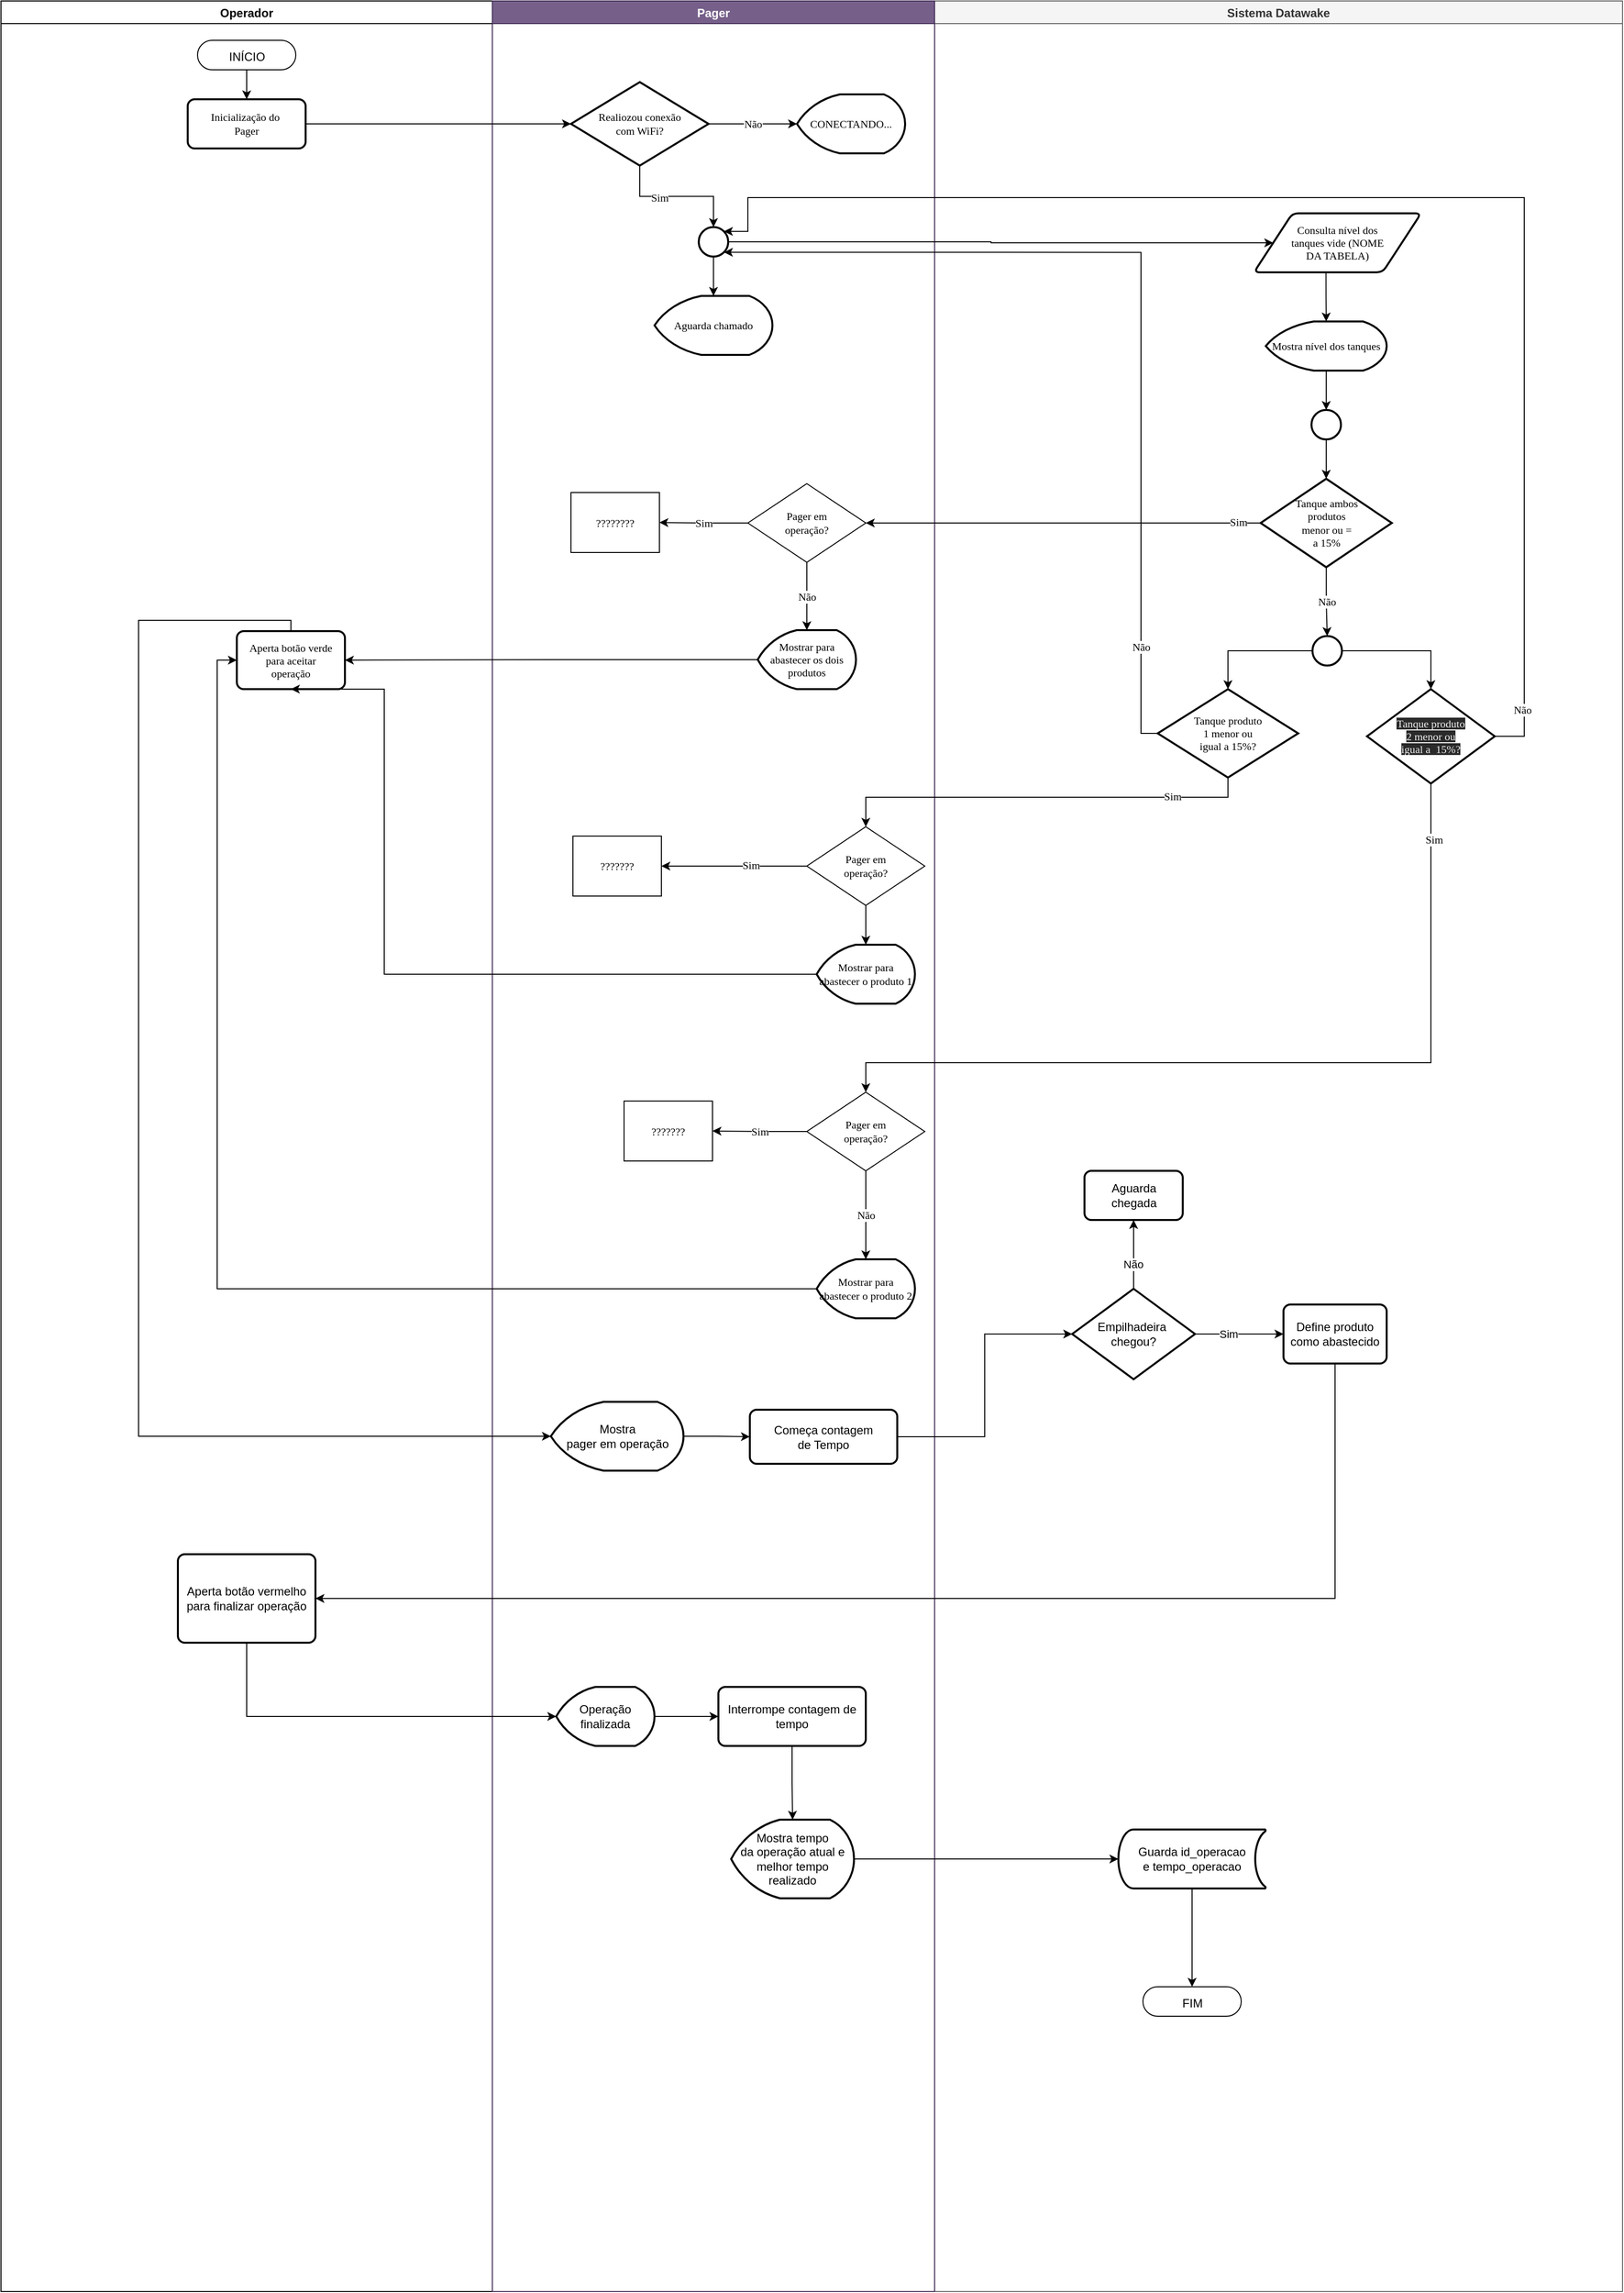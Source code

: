 <mxfile version="20.2.3" type="device"><diagram id="C5RBs43oDa-KdzZeNtuy" name="Page-1"><mxGraphModel dx="7880" dy="3767" grid="1" gridSize="10" guides="1" tooltips="1" connect="1" arrows="1" fold="1" page="1" pageScale="1" pageWidth="1654" pageHeight="1169" math="0" shadow="0"><root><mxCell id="WIyWlLk6GJQsqaUBKTNV-0"/><mxCell id="WIyWlLk6GJQsqaUBKTNV-1" parent="WIyWlLk6GJQsqaUBKTNV-0"/><mxCell id="_cv4jqZ-8VD1wE39_pZX-53" value="Sistema Datawake" style="swimlane;fillColor=#f5f5f5;fontColor=#333333;strokeColor=#666666;resizable=1;fixedWidth=1;movable=0;" parent="WIyWlLk6GJQsqaUBKTNV-1" vertex="1"><mxGeometry x="950" width="700" height="2330" as="geometry"/></mxCell><mxCell id="nsGBpXfsjarQeDxXtJxV-21" style="edgeStyle=orthogonalEdgeStyle;rounded=0;orthogonalLoop=1;jettySize=auto;html=1;exitX=0.431;exitY=1.017;exitDx=0;exitDy=0;exitPerimeter=0;" edge="1" parent="_cv4jqZ-8VD1wE39_pZX-53" source="_cv4jqZ-8VD1wE39_pZX-67" target="_cv4jqZ-8VD1wE39_pZX-68"><mxGeometry relative="1" as="geometry"/></mxCell><mxCell id="_cv4jqZ-8VD1wE39_pZX-67" value="&lt;p style=&quot;line-height: 1.2; font-size: 11px;&quot;&gt;&lt;font style=&quot;font-size: 11px;&quot; face=&quot;Verdana&quot;&gt;Consulta nível dos&lt;br&gt;tanques vide (NOME&lt;br&gt;DA TABELA)&lt;/font&gt;&lt;/p&gt;" style="shape=parallelogram;html=1;strokeWidth=2;perimeter=parallelogramPerimeter;whiteSpace=wrap;rounded=1;arcSize=12;size=0.23;" parent="_cv4jqZ-8VD1wE39_pZX-53" vertex="1"><mxGeometry x="325" y="216" width="170" height="60" as="geometry"/></mxCell><mxCell id="_cv4jqZ-8VD1wE39_pZX-81" style="edgeStyle=orthogonalEdgeStyle;rounded=0;orthogonalLoop=1;jettySize=auto;html=1;exitX=0.5;exitY=1;exitDx=0;exitDy=0;exitPerimeter=0;entryX=0.5;entryY=0;entryDx=0;entryDy=0;entryPerimeter=0;fontFamily=Verdana;fontSize=11;" parent="_cv4jqZ-8VD1wE39_pZX-53" source="_cv4jqZ-8VD1wE39_pZX-68" target="_cv4jqZ-8VD1wE39_pZX-80" edge="1"><mxGeometry relative="1" as="geometry"/></mxCell><mxCell id="_cv4jqZ-8VD1wE39_pZX-68" value="Mostra nível dos tanques" style="strokeWidth=2;html=1;shape=mxgraph.flowchart.display;whiteSpace=wrap;fontFamily=Verdana;fontSize=11;" parent="_cv4jqZ-8VD1wE39_pZX-53" vertex="1"><mxGeometry x="337" y="326" width="123" height="50" as="geometry"/></mxCell><mxCell id="_cv4jqZ-8VD1wE39_pZX-85" style="edgeStyle=orthogonalEdgeStyle;rounded=0;orthogonalLoop=1;jettySize=auto;html=1;exitX=0.5;exitY=1;exitDx=0;exitDy=0;exitPerimeter=0;entryX=0.5;entryY=0;entryDx=0;entryDy=0;entryPerimeter=0;fontFamily=Verdana;fontSize=11;" parent="_cv4jqZ-8VD1wE39_pZX-53" source="_cv4jqZ-8VD1wE39_pZX-80" target="_cv4jqZ-8VD1wE39_pZX-84" edge="1"><mxGeometry relative="1" as="geometry"><mxPoint x="399.5" y="476" as="targetPoint"/></mxGeometry></mxCell><mxCell id="_cv4jqZ-8VD1wE39_pZX-80" value="" style="strokeWidth=2;html=1;shape=mxgraph.flowchart.start_2;whiteSpace=wrap;fontFamily=Verdana;fontSize=11;" parent="_cv4jqZ-8VD1wE39_pZX-53" vertex="1"><mxGeometry x="383.5" y="416" width="30" height="30" as="geometry"/></mxCell><mxCell id="_cv4jqZ-8VD1wE39_pZX-88" value="Não" style="edgeStyle=orthogonalEdgeStyle;rounded=0;orthogonalLoop=1;jettySize=auto;html=1;entryX=0.5;entryY=0;entryDx=0;entryDy=0;entryPerimeter=0;fontFamily=Verdana;fontSize=11;" parent="_cv4jqZ-8VD1wE39_pZX-53" source="_cv4jqZ-8VD1wE39_pZX-84" target="_cv4jqZ-8VD1wE39_pZX-87" edge="1"><mxGeometry relative="1" as="geometry"/></mxCell><mxCell id="_cv4jqZ-8VD1wE39_pZX-84" value="Tanque ambos&lt;br&gt;produtos&lt;br&gt;menor ou =&lt;br&gt;a 15%" style="strokeWidth=2;html=1;shape=mxgraph.flowchart.decision;whiteSpace=wrap;fontFamily=Verdana;fontSize=11;" parent="_cv4jqZ-8VD1wE39_pZX-53" vertex="1"><mxGeometry x="331.75" y="486" width="133.5" height="90" as="geometry"/></mxCell><mxCell id="_cv4jqZ-8VD1wE39_pZX-90" style="edgeStyle=orthogonalEdgeStyle;rounded=0;orthogonalLoop=1;jettySize=auto;html=1;entryX=0.5;entryY=0;entryDx=0;entryDy=0;entryPerimeter=0;fontFamily=Verdana;fontSize=11;" parent="_cv4jqZ-8VD1wE39_pZX-53" source="_cv4jqZ-8VD1wE39_pZX-87" target="_cv4jqZ-8VD1wE39_pZX-89" edge="1"><mxGeometry relative="1" as="geometry"/></mxCell><mxCell id="_cv4jqZ-8VD1wE39_pZX-93" style="edgeStyle=orthogonalEdgeStyle;rounded=0;orthogonalLoop=1;jettySize=auto;html=1;entryX=0.5;entryY=0;entryDx=0;entryDy=0;entryPerimeter=0;fontFamily=Verdana;fontSize=11;" parent="_cv4jqZ-8VD1wE39_pZX-53" source="_cv4jqZ-8VD1wE39_pZX-87" target="_cv4jqZ-8VD1wE39_pZX-92" edge="1"><mxGeometry relative="1" as="geometry"/></mxCell><mxCell id="_cv4jqZ-8VD1wE39_pZX-87" value="" style="strokeWidth=2;html=1;shape=mxgraph.flowchart.start_2;whiteSpace=wrap;fontFamily=Verdana;fontSize=11;" parent="_cv4jqZ-8VD1wE39_pZX-53" vertex="1"><mxGeometry x="384.5" y="646" width="30" height="30" as="geometry"/></mxCell><mxCell id="_cv4jqZ-8VD1wE39_pZX-89" value="Tanque produto&lt;br&gt;1 menor ou &lt;br&gt;igual a 15%?" style="strokeWidth=2;html=1;shape=mxgraph.flowchart.decision;whiteSpace=wrap;fontFamily=Verdana;fontSize=11;" parent="_cv4jqZ-8VD1wE39_pZX-53" vertex="1"><mxGeometry x="227" y="700" width="143" height="90" as="geometry"/></mxCell><mxCell id="_cv4jqZ-8VD1wE39_pZX-92" value="&lt;span style=&quot;color: rgb(240, 240, 240); font-family: Verdana; font-size: 11px; font-style: normal; font-variant-ligatures: normal; font-variant-caps: normal; font-weight: 400; letter-spacing: normal; orphans: 2; text-align: center; text-indent: 0px; text-transform: none; widows: 2; word-spacing: 0px; -webkit-text-stroke-width: 0px; background-color: rgb(42, 42, 42); text-decoration-style: initial; text-decoration-color: initial; float: none; display: inline !important;&quot;&gt;Tanque produto&lt;/span&gt;&lt;br style=&quot;color: rgb(240, 240, 240); font-family: Verdana; font-size: 11px; font-style: normal; font-variant-ligatures: normal; font-variant-caps: normal; font-weight: 400; letter-spacing: normal; orphans: 2; text-align: center; text-indent: 0px; text-transform: none; widows: 2; word-spacing: 0px; -webkit-text-stroke-width: 0px; background-color: rgb(42, 42, 42); text-decoration-style: initial; text-decoration-color: initial;&quot;&gt;&lt;span style=&quot;color: rgb(240, 240, 240); font-family: Verdana; font-size: 11px; font-style: normal; font-variant-ligatures: normal; font-variant-caps: normal; font-weight: 400; letter-spacing: normal; orphans: 2; text-align: center; text-indent: 0px; text-transform: none; widows: 2; word-spacing: 0px; -webkit-text-stroke-width: 0px; background-color: rgb(42, 42, 42); text-decoration-style: initial; text-decoration-color: initial; float: none; display: inline !important;&quot;&gt;2 menor ou&lt;br&gt;igual a&amp;nbsp; 15%?&lt;/span&gt;" style="strokeWidth=2;html=1;shape=mxgraph.flowchart.decision;whiteSpace=wrap;fontFamily=Verdana;fontSize=11;" parent="_cv4jqZ-8VD1wE39_pZX-53" vertex="1"><mxGeometry x="440" y="700" width="130" height="96" as="geometry"/></mxCell><mxCell id="nsGBpXfsjarQeDxXtJxV-9" style="edgeStyle=orthogonalEdgeStyle;rounded=0;orthogonalLoop=1;jettySize=auto;html=1;entryX=0.5;entryY=1;entryDx=0;entryDy=0;" edge="1" parent="_cv4jqZ-8VD1wE39_pZX-53" source="nsGBpXfsjarQeDxXtJxV-6" target="nsGBpXfsjarQeDxXtJxV-8"><mxGeometry relative="1" as="geometry"/></mxCell><mxCell id="nsGBpXfsjarQeDxXtJxV-10" value="Não" style="edgeLabel;html=1;align=center;verticalAlign=middle;resizable=0;points=[];" vertex="1" connectable="0" parent="nsGBpXfsjarQeDxXtJxV-9"><mxGeometry x="-0.274" y="1" relative="1" as="geometry"><mxPoint as="offset"/></mxGeometry></mxCell><mxCell id="nsGBpXfsjarQeDxXtJxV-12" style="edgeStyle=orthogonalEdgeStyle;rounded=0;orthogonalLoop=1;jettySize=auto;html=1;entryX=0;entryY=0.5;entryDx=0;entryDy=0;" edge="1" parent="_cv4jqZ-8VD1wE39_pZX-53" source="nsGBpXfsjarQeDxXtJxV-6" target="nsGBpXfsjarQeDxXtJxV-11"><mxGeometry relative="1" as="geometry"/></mxCell><mxCell id="nsGBpXfsjarQeDxXtJxV-13" value="Sim" style="edgeLabel;html=1;align=center;verticalAlign=middle;resizable=0;points=[];" vertex="1" connectable="0" parent="nsGBpXfsjarQeDxXtJxV-12"><mxGeometry x="-0.246" relative="1" as="geometry"><mxPoint as="offset"/></mxGeometry></mxCell><mxCell id="nsGBpXfsjarQeDxXtJxV-6" value="Empilhadeira&amp;nbsp;&lt;br&gt;chegou?" style="strokeWidth=2;html=1;shape=mxgraph.flowchart.decision;whiteSpace=wrap;" vertex="1" parent="_cv4jqZ-8VD1wE39_pZX-53"><mxGeometry x="140" y="1310" width="125" height="92" as="geometry"/></mxCell><mxCell id="nsGBpXfsjarQeDxXtJxV-8" value="Aguarda&lt;br&gt;chegada" style="rounded=1;whiteSpace=wrap;html=1;absoluteArcSize=1;arcSize=14;strokeWidth=2;" vertex="1" parent="_cv4jqZ-8VD1wE39_pZX-53"><mxGeometry x="152.5" y="1190" width="100" height="50" as="geometry"/></mxCell><mxCell id="nsGBpXfsjarQeDxXtJxV-11" value="Define produto&lt;br&gt;como abastecido" style="rounded=1;whiteSpace=wrap;html=1;absoluteArcSize=1;arcSize=14;strokeWidth=2;" vertex="1" parent="_cv4jqZ-8VD1wE39_pZX-53"><mxGeometry x="355" y="1326" width="105" height="60" as="geometry"/></mxCell><mxCell id="nsGBpXfsjarQeDxXtJxV-29" style="edgeStyle=orthogonalEdgeStyle;rounded=0;orthogonalLoop=1;jettySize=auto;html=1;entryX=0.5;entryY=0.5;entryDx=0;entryDy=-15.0;entryPerimeter=0;" edge="1" parent="_cv4jqZ-8VD1wE39_pZX-53" source="nsGBpXfsjarQeDxXtJxV-25" target="nsGBpXfsjarQeDxXtJxV-27"><mxGeometry relative="1" as="geometry"/></mxCell><mxCell id="nsGBpXfsjarQeDxXtJxV-25" value="Guarda id_operacao&lt;br&gt;e tempo_operacao" style="strokeWidth=2;html=1;shape=mxgraph.flowchart.stored_data;whiteSpace=wrap;" vertex="1" parent="_cv4jqZ-8VD1wE39_pZX-53"><mxGeometry x="187" y="1860" width="150" height="60" as="geometry"/></mxCell><mxCell id="nsGBpXfsjarQeDxXtJxV-27" value="&lt;span style=&quot;font-size: 12px&quot;&gt;FIM&lt;/span&gt;" style="html=1;dashed=0;whitespace=wrap;shape=mxgraph.dfd.start;fontSize=16;" vertex="1" parent="_cv4jqZ-8VD1wE39_pZX-53"><mxGeometry x="212" y="2020" width="100" height="30" as="geometry"/></mxCell><mxCell id="_cv4jqZ-8VD1wE39_pZX-54" value="Operador" style="swimlane;startSize=23;movable=0;resizable=1;" parent="WIyWlLk6GJQsqaUBKTNV-1" vertex="1"><mxGeometry width="500" height="2330" as="geometry"/></mxCell><mxCell id="_cv4jqZ-8VD1wE39_pZX-101" style="edgeStyle=orthogonalEdgeStyle;rounded=0;orthogonalLoop=1;jettySize=auto;html=1;entryX=0.5;entryY=0;entryDx=0;entryDy=0;fontFamily=Verdana;fontSize=11;" parent="_cv4jqZ-8VD1wE39_pZX-54" source="_cv4jqZ-8VD1wE39_pZX-59" target="_cv4jqZ-8VD1wE39_pZX-100" edge="1"><mxGeometry relative="1" as="geometry"/></mxCell><mxCell id="_cv4jqZ-8VD1wE39_pZX-59" value="&lt;span style=&quot;font-size: 12px&quot;&gt;INÍCIO&lt;/span&gt;" style="html=1;dashed=0;whitespace=wrap;shape=mxgraph.dfd.start;fontSize=16;" parent="_cv4jqZ-8VD1wE39_pZX-54" vertex="1"><mxGeometry x="200" y="40" width="100" height="30" as="geometry"/></mxCell><mxCell id="_cv4jqZ-8VD1wE39_pZX-100" value="Inicialização do&amp;nbsp;&lt;br&gt;Pager" style="rounded=1;whiteSpace=wrap;html=1;absoluteArcSize=1;arcSize=14;strokeWidth=2;fontFamily=Verdana;fontSize=11;" parent="_cv4jqZ-8VD1wE39_pZX-54" vertex="1"><mxGeometry x="190" y="100" width="120" height="50" as="geometry"/></mxCell><mxCell id="_cv4jqZ-8VD1wE39_pZX-136" value="Aperta botão verde&lt;br&gt;para aceitar&lt;br&gt;operação" style="rounded=1;whiteSpace=wrap;html=1;absoluteArcSize=1;arcSize=14;strokeWidth=2;fontFamily=Verdana;fontSize=11;" parent="_cv4jqZ-8VD1wE39_pZX-54" vertex="1"><mxGeometry x="240" y="641" width="110" height="59" as="geometry"/></mxCell><mxCell id="nsGBpXfsjarQeDxXtJxV-14" value="Aperta botão vermelho para finalizar operação" style="rounded=1;whiteSpace=wrap;html=1;absoluteArcSize=1;arcSize=14;strokeWidth=2;" vertex="1" parent="_cv4jqZ-8VD1wE39_pZX-54"><mxGeometry x="180" y="1580" width="140" height="90" as="geometry"/></mxCell><mxCell id="_cv4jqZ-8VD1wE39_pZX-69" value="Pager" style="swimlane;startSize=23;fillColor=#76608a;strokeColor=#432D57;fontColor=#ffffff;movable=0;resizable=1;" parent="WIyWlLk6GJQsqaUBKTNV-1" vertex="1"><mxGeometry x="500" width="450" height="2330" as="geometry"/></mxCell><mxCell id="_cv4jqZ-8VD1wE39_pZX-106" value="Não" style="edgeStyle=orthogonalEdgeStyle;rounded=0;orthogonalLoop=1;jettySize=auto;html=1;entryX=0;entryY=0.5;entryDx=0;entryDy=0;entryPerimeter=0;fontFamily=Verdana;fontSize=11;" parent="_cv4jqZ-8VD1wE39_pZX-69" source="_cv4jqZ-8VD1wE39_pZX-103" target="_cv4jqZ-8VD1wE39_pZX-102" edge="1"><mxGeometry relative="1" as="geometry"/></mxCell><mxCell id="_cv4jqZ-8VD1wE39_pZX-111" style="edgeStyle=orthogonalEdgeStyle;rounded=0;orthogonalLoop=1;jettySize=auto;html=1;entryX=0.5;entryY=0;entryDx=0;entryDy=0;entryPerimeter=0;fontFamily=Verdana;fontSize=11;" parent="_cv4jqZ-8VD1wE39_pZX-69" source="_cv4jqZ-8VD1wE39_pZX-103" target="_cv4jqZ-8VD1wE39_pZX-109" edge="1"><mxGeometry relative="1" as="geometry"/></mxCell><mxCell id="_cv4jqZ-8VD1wE39_pZX-112" value="Sim" style="edgeLabel;html=1;align=center;verticalAlign=middle;resizable=0;points=[];fontSize=11;fontFamily=Verdana;" parent="_cv4jqZ-8VD1wE39_pZX-111" vertex="1" connectable="0"><mxGeometry x="-0.257" y="-1" relative="1" as="geometry"><mxPoint as="offset"/></mxGeometry></mxCell><mxCell id="_cv4jqZ-8VD1wE39_pZX-103" value="Realiozou conexão&lt;br&gt;com WiFi?" style="strokeWidth=2;html=1;shape=mxgraph.flowchart.decision;whiteSpace=wrap;fontFamily=Verdana;fontSize=11;" parent="_cv4jqZ-8VD1wE39_pZX-69" vertex="1"><mxGeometry x="80" y="82.5" width="140" height="85" as="geometry"/></mxCell><mxCell id="_cv4jqZ-8VD1wE39_pZX-102" value="CONECTANDO..." style="strokeWidth=2;html=1;shape=mxgraph.flowchart.display;whiteSpace=wrap;fontFamily=Verdana;fontSize=11;" parent="_cv4jqZ-8VD1wE39_pZX-69" vertex="1"><mxGeometry x="310" y="95" width="110" height="60" as="geometry"/></mxCell><mxCell id="_cv4jqZ-8VD1wE39_pZX-107" value="Aguarda chamado" style="strokeWidth=2;html=1;shape=mxgraph.flowchart.display;whiteSpace=wrap;fontFamily=Verdana;fontSize=11;" parent="_cv4jqZ-8VD1wE39_pZX-69" vertex="1"><mxGeometry x="165" y="300" width="120" height="60" as="geometry"/></mxCell><mxCell id="_cv4jqZ-8VD1wE39_pZX-113" style="edgeStyle=orthogonalEdgeStyle;rounded=0;orthogonalLoop=1;jettySize=auto;html=1;entryX=0.5;entryY=0;entryDx=0;entryDy=0;entryPerimeter=0;fontFamily=Verdana;fontSize=11;" parent="_cv4jqZ-8VD1wE39_pZX-69" source="_cv4jqZ-8VD1wE39_pZX-109" target="_cv4jqZ-8VD1wE39_pZX-107" edge="1"><mxGeometry relative="1" as="geometry"/></mxCell><mxCell id="_cv4jqZ-8VD1wE39_pZX-109" value="" style="strokeWidth=2;html=1;shape=mxgraph.flowchart.start_2;whiteSpace=wrap;fontFamily=Verdana;fontSize=11;" parent="_cv4jqZ-8VD1wE39_pZX-69" vertex="1"><mxGeometry x="210" y="230" width="30" height="30" as="geometry"/></mxCell><mxCell id="_cv4jqZ-8VD1wE39_pZX-131" value="Sim" style="edgeStyle=orthogonalEdgeStyle;rounded=0;orthogonalLoop=1;jettySize=auto;html=1;entryX=1;entryY=0.5;entryDx=0;entryDy=0;fontFamily=Verdana;fontSize=11;" parent="_cv4jqZ-8VD1wE39_pZX-69" source="_cv4jqZ-8VD1wE39_pZX-126" target="_cv4jqZ-8VD1wE39_pZX-130" edge="1"><mxGeometry x="0.007" relative="1" as="geometry"><mxPoint as="offset"/></mxGeometry></mxCell><mxCell id="_cv4jqZ-8VD1wE39_pZX-133" value="Não" style="edgeStyle=orthogonalEdgeStyle;rounded=0;orthogonalLoop=1;jettySize=auto;html=1;entryX=0.5;entryY=0;entryDx=0;entryDy=0;entryPerimeter=0;fontFamily=Verdana;fontSize=11;" parent="_cv4jqZ-8VD1wE39_pZX-69" source="_cv4jqZ-8VD1wE39_pZX-126" target="_cv4jqZ-8VD1wE39_pZX-132" edge="1"><mxGeometry relative="1" as="geometry"/></mxCell><mxCell id="_cv4jqZ-8VD1wE39_pZX-126" value="Pager em&lt;br&gt;operação?" style="rhombus;whiteSpace=wrap;html=1;fontFamily=Verdana;fontSize=11;" parent="_cv4jqZ-8VD1wE39_pZX-69" vertex="1"><mxGeometry x="260" y="491" width="120" height="80" as="geometry"/></mxCell><mxCell id="_cv4jqZ-8VD1wE39_pZX-130" value="????????" style="rounded=0;whiteSpace=wrap;html=1;fontFamily=Verdana;fontSize=11;" parent="_cv4jqZ-8VD1wE39_pZX-69" vertex="1"><mxGeometry x="80" y="500" width="90" height="61" as="geometry"/></mxCell><mxCell id="_cv4jqZ-8VD1wE39_pZX-132" value="Mostrar para&lt;br&gt;abastecer os dois produtos" style="strokeWidth=2;html=1;shape=mxgraph.flowchart.display;whiteSpace=wrap;fontFamily=Verdana;fontSize=11;" parent="_cv4jqZ-8VD1wE39_pZX-69" vertex="1"><mxGeometry x="270" y="640" width="100" height="60" as="geometry"/></mxCell><mxCell id="_cv4jqZ-8VD1wE39_pZX-148" style="edgeStyle=orthogonalEdgeStyle;rounded=0;orthogonalLoop=1;jettySize=auto;html=1;fontFamily=Verdana;fontSize=11;" parent="_cv4jqZ-8VD1wE39_pZX-69" source="_cv4jqZ-8VD1wE39_pZX-134" target="_cv4jqZ-8VD1wE39_pZX-147" edge="1"><mxGeometry relative="1" as="geometry"/></mxCell><mxCell id="_cv4jqZ-8VD1wE39_pZX-149" value="Sim" style="edgeLabel;html=1;align=center;verticalAlign=middle;resizable=0;points=[];fontSize=11;fontFamily=Verdana;" parent="_cv4jqZ-8VD1wE39_pZX-148" vertex="1" connectable="0"><mxGeometry x="-0.229" y="-1" relative="1" as="geometry"><mxPoint as="offset"/></mxGeometry></mxCell><mxCell id="_cv4jqZ-8VD1wE39_pZX-150" style="edgeStyle=orthogonalEdgeStyle;rounded=0;orthogonalLoop=1;jettySize=auto;html=1;entryX=0.5;entryY=0;entryDx=0;entryDy=0;entryPerimeter=0;fontFamily=Verdana;fontSize=11;" parent="_cv4jqZ-8VD1wE39_pZX-69" source="_cv4jqZ-8VD1wE39_pZX-134" target="_cv4jqZ-8VD1wE39_pZX-146" edge="1"><mxGeometry relative="1" as="geometry"/></mxCell><mxCell id="_cv4jqZ-8VD1wE39_pZX-134" value="Pager em&lt;br&gt;operação?" style="rhombus;whiteSpace=wrap;html=1;fontFamily=Verdana;fontSize=11;" parent="_cv4jqZ-8VD1wE39_pZX-69" vertex="1"><mxGeometry x="320" y="840" width="120" height="80" as="geometry"/></mxCell><mxCell id="_cv4jqZ-8VD1wE39_pZX-147" value="???????" style="rounded=0;whiteSpace=wrap;html=1;fontFamily=Verdana;fontSize=11;" parent="_cv4jqZ-8VD1wE39_pZX-69" vertex="1"><mxGeometry x="82" y="849.5" width="90" height="61" as="geometry"/></mxCell><mxCell id="_cv4jqZ-8VD1wE39_pZX-140" value="Pager em&lt;br&gt;operação?" style="rhombus;whiteSpace=wrap;html=1;fontFamily=Verdana;fontSize=11;" parent="_cv4jqZ-8VD1wE39_pZX-69" vertex="1"><mxGeometry x="320" y="1110" width="120" height="80" as="geometry"/></mxCell><mxCell id="_cv4jqZ-8VD1wE39_pZX-141" value="???????" style="rounded=0;whiteSpace=wrap;html=1;fontFamily=Verdana;fontSize=11;" parent="_cv4jqZ-8VD1wE39_pZX-69" vertex="1"><mxGeometry x="134" y="1119" width="90" height="61" as="geometry"/></mxCell><mxCell id="_cv4jqZ-8VD1wE39_pZX-138" value="Sim" style="edgeStyle=orthogonalEdgeStyle;rounded=0;orthogonalLoop=1;jettySize=auto;html=1;entryX=1;entryY=0.5;entryDx=0;entryDy=0;fontFamily=Verdana;fontSize=11;" parent="_cv4jqZ-8VD1wE39_pZX-69" source="_cv4jqZ-8VD1wE39_pZX-140" target="_cv4jqZ-8VD1wE39_pZX-141" edge="1"><mxGeometry x="0.007" relative="1" as="geometry"><mxPoint as="offset"/></mxGeometry></mxCell><mxCell id="_cv4jqZ-8VD1wE39_pZX-142" value="Mostrar para&lt;br&gt;abastecer o produto 2" style="strokeWidth=2;html=1;shape=mxgraph.flowchart.display;whiteSpace=wrap;fontFamily=Verdana;fontSize=11;" parent="_cv4jqZ-8VD1wE39_pZX-69" vertex="1"><mxGeometry x="330" y="1280" width="100" height="60" as="geometry"/></mxCell><mxCell id="_cv4jqZ-8VD1wE39_pZX-139" value="Não" style="edgeStyle=orthogonalEdgeStyle;rounded=0;orthogonalLoop=1;jettySize=auto;html=1;entryX=0.5;entryY=0;entryDx=0;entryDy=0;entryPerimeter=0;fontFamily=Verdana;fontSize=11;" parent="_cv4jqZ-8VD1wE39_pZX-69" source="_cv4jqZ-8VD1wE39_pZX-140" target="_cv4jqZ-8VD1wE39_pZX-142" edge="1"><mxGeometry relative="1" as="geometry"/></mxCell><mxCell id="_cv4jqZ-8VD1wE39_pZX-146" value="Mostrar para&lt;br&gt;abastecer o produto 1" style="strokeWidth=2;html=1;shape=mxgraph.flowchart.display;whiteSpace=wrap;fontFamily=Verdana;fontSize=11;" parent="_cv4jqZ-8VD1wE39_pZX-69" vertex="1"><mxGeometry x="330" y="960" width="100" height="60" as="geometry"/></mxCell><mxCell id="nsGBpXfsjarQeDxXtJxV-5" style="edgeStyle=orthogonalEdgeStyle;rounded=0;orthogonalLoop=1;jettySize=auto;html=1;entryX=0;entryY=0.5;entryDx=0;entryDy=0;exitX=1;exitY=0.5;exitDx=0;exitDy=0;exitPerimeter=0;" edge="1" parent="_cv4jqZ-8VD1wE39_pZX-69" source="nsGBpXfsjarQeDxXtJxV-30" target="nsGBpXfsjarQeDxXtJxV-4"><mxGeometry relative="1" as="geometry"><mxPoint x="195" y="1460" as="sourcePoint"/></mxGeometry></mxCell><mxCell id="nsGBpXfsjarQeDxXtJxV-4" value="Começa contagem&lt;br&gt;de Tempo" style="rounded=1;whiteSpace=wrap;html=1;absoluteArcSize=1;arcSize=14;strokeWidth=2;" vertex="1" parent="_cv4jqZ-8VD1wE39_pZX-69"><mxGeometry x="262" y="1433" width="150" height="55" as="geometry"/></mxCell><mxCell id="nsGBpXfsjarQeDxXtJxV-35" style="edgeStyle=orthogonalEdgeStyle;rounded=0;orthogonalLoop=1;jettySize=auto;html=1;" edge="1" parent="_cv4jqZ-8VD1wE39_pZX-69" source="nsGBpXfsjarQeDxXtJxV-23" target="nsGBpXfsjarQeDxXtJxV-34"><mxGeometry relative="1" as="geometry"/></mxCell><mxCell id="nsGBpXfsjarQeDxXtJxV-23" value="Interrompe contagem de tempo" style="rounded=1;whiteSpace=wrap;html=1;absoluteArcSize=1;arcSize=14;strokeWidth=2;" vertex="1" parent="_cv4jqZ-8VD1wE39_pZX-69"><mxGeometry x="230" y="1715" width="150" height="60" as="geometry"/></mxCell><mxCell id="nsGBpXfsjarQeDxXtJxV-30" value="Mostra&lt;br&gt;pager em operação" style="strokeWidth=2;html=1;shape=mxgraph.flowchart.display;whiteSpace=wrap;" vertex="1" parent="_cv4jqZ-8VD1wE39_pZX-69"><mxGeometry x="59.5" y="1425" width="135" height="70" as="geometry"/></mxCell><mxCell id="nsGBpXfsjarQeDxXtJxV-33" style="edgeStyle=orthogonalEdgeStyle;rounded=0;orthogonalLoop=1;jettySize=auto;html=1;" edge="1" parent="_cv4jqZ-8VD1wE39_pZX-69" source="nsGBpXfsjarQeDxXtJxV-31" target="nsGBpXfsjarQeDxXtJxV-23"><mxGeometry relative="1" as="geometry"/></mxCell><mxCell id="nsGBpXfsjarQeDxXtJxV-31" value="Operação&lt;br&gt;finalizada" style="strokeWidth=2;html=1;shape=mxgraph.flowchart.display;whiteSpace=wrap;" vertex="1" parent="_cv4jqZ-8VD1wE39_pZX-69"><mxGeometry x="65" y="1715" width="100" height="60" as="geometry"/></mxCell><mxCell id="nsGBpXfsjarQeDxXtJxV-34" value="Mostra tempo&lt;br&gt;da operação atual e melhor tempo realizado" style="strokeWidth=2;html=1;shape=mxgraph.flowchart.display;whiteSpace=wrap;" vertex="1" parent="_cv4jqZ-8VD1wE39_pZX-69"><mxGeometry x="243" y="1850" width="125" height="80" as="geometry"/></mxCell><mxCell id="_cv4jqZ-8VD1wE39_pZX-104" style="edgeStyle=orthogonalEdgeStyle;rounded=0;orthogonalLoop=1;jettySize=auto;html=1;entryX=0;entryY=0.5;entryDx=0;entryDy=0;entryPerimeter=0;fontFamily=Verdana;fontSize=11;" parent="WIyWlLk6GJQsqaUBKTNV-1" source="_cv4jqZ-8VD1wE39_pZX-100" target="_cv4jqZ-8VD1wE39_pZX-103" edge="1"><mxGeometry relative="1" as="geometry"/></mxCell><mxCell id="_cv4jqZ-8VD1wE39_pZX-114" style="edgeStyle=orthogonalEdgeStyle;rounded=0;orthogonalLoop=1;jettySize=auto;html=1;entryX=0;entryY=0.5;entryDx=0;entryDy=0;fontFamily=Verdana;fontSize=11;" parent="WIyWlLk6GJQsqaUBKTNV-1" source="_cv4jqZ-8VD1wE39_pZX-109" target="_cv4jqZ-8VD1wE39_pZX-67" edge="1"><mxGeometry relative="1" as="geometry"/></mxCell><mxCell id="_cv4jqZ-8VD1wE39_pZX-115" style="edgeStyle=orthogonalEdgeStyle;rounded=0;orthogonalLoop=1;jettySize=auto;html=1;entryX=0.855;entryY=0.855;entryDx=0;entryDy=0;entryPerimeter=0;fontFamily=Verdana;fontSize=11;" parent="WIyWlLk6GJQsqaUBKTNV-1" source="_cv4jqZ-8VD1wE39_pZX-89" target="_cv4jqZ-8VD1wE39_pZX-109" edge="1"><mxGeometry relative="1" as="geometry"><Array as="points"><mxPoint x="1160" y="745"/><mxPoint x="1160" y="256"/></Array></mxGeometry></mxCell><mxCell id="_cv4jqZ-8VD1wE39_pZX-122" value="Não" style="edgeLabel;html=1;align=center;verticalAlign=middle;resizable=0;points=[];fontSize=11;fontFamily=Verdana;" parent="_cv4jqZ-8VD1wE39_pZX-115" vertex="1" connectable="0"><mxGeometry x="-0.773" relative="1" as="geometry"><mxPoint as="offset"/></mxGeometry></mxCell><mxCell id="_cv4jqZ-8VD1wE39_pZX-116" style="edgeStyle=orthogonalEdgeStyle;rounded=0;orthogonalLoop=1;jettySize=auto;html=1;entryX=0.855;entryY=0.145;entryDx=0;entryDy=0;entryPerimeter=0;fontFamily=Verdana;fontSize=11;" parent="WIyWlLk6GJQsqaUBKTNV-1" source="_cv4jqZ-8VD1wE39_pZX-92" target="_cv4jqZ-8VD1wE39_pZX-109" edge="1"><mxGeometry relative="1" as="geometry"><Array as="points"><mxPoint x="1550" y="748"/><mxPoint x="1550" y="200"/><mxPoint x="760" y="200"/><mxPoint x="760" y="234"/></Array></mxGeometry></mxCell><mxCell id="_cv4jqZ-8VD1wE39_pZX-118" value="Não" style="edgeLabel;html=1;align=center;verticalAlign=middle;resizable=0;points=[];fontSize=11;fontFamily=Verdana;" parent="_cv4jqZ-8VD1wE39_pZX-116" vertex="1" connectable="0"><mxGeometry x="-0.694" y="2" relative="1" as="geometry"><mxPoint y="161" as="offset"/></mxGeometry></mxCell><mxCell id="_cv4jqZ-8VD1wE39_pZX-128" style="edgeStyle=orthogonalEdgeStyle;rounded=0;orthogonalLoop=1;jettySize=auto;html=1;entryX=1;entryY=0.5;entryDx=0;entryDy=0;fontFamily=Verdana;fontSize=11;" parent="WIyWlLk6GJQsqaUBKTNV-1" source="_cv4jqZ-8VD1wE39_pZX-84" target="_cv4jqZ-8VD1wE39_pZX-126" edge="1"><mxGeometry relative="1" as="geometry"/></mxCell><mxCell id="_cv4jqZ-8VD1wE39_pZX-129" value="Sim" style="edgeLabel;html=1;align=center;verticalAlign=middle;resizable=0;points=[];fontSize=11;fontFamily=Verdana;" parent="_cv4jqZ-8VD1wE39_pZX-128" vertex="1" connectable="0"><mxGeometry x="-0.776" y="3" relative="1" as="geometry"><mxPoint x="22" y="-4" as="offset"/></mxGeometry></mxCell><mxCell id="_cv4jqZ-8VD1wE39_pZX-135" style="edgeStyle=orthogonalEdgeStyle;rounded=0;orthogonalLoop=1;jettySize=auto;html=1;entryX=0.5;entryY=0;entryDx=0;entryDy=0;fontFamily=Verdana;fontSize=11;" parent="WIyWlLk6GJQsqaUBKTNV-1" source="_cv4jqZ-8VD1wE39_pZX-89" target="_cv4jqZ-8VD1wE39_pZX-134" edge="1"><mxGeometry relative="1" as="geometry"><Array as="points"><mxPoint x="1249" y="810"/><mxPoint x="880" y="810"/></Array></mxGeometry></mxCell><mxCell id="_cv4jqZ-8VD1wE39_pZX-145" value="Sim" style="edgeLabel;html=1;align=center;verticalAlign=middle;resizable=0;points=[];fontSize=11;fontFamily=Verdana;" parent="_cv4jqZ-8VD1wE39_pZX-135" vertex="1" connectable="0"><mxGeometry x="-0.635" y="-1" relative="1" as="geometry"><mxPoint as="offset"/></mxGeometry></mxCell><mxCell id="_cv4jqZ-8VD1wE39_pZX-137" style="edgeStyle=orthogonalEdgeStyle;rounded=0;orthogonalLoop=1;jettySize=auto;html=1;entryX=1;entryY=0.5;entryDx=0;entryDy=0;fontFamily=Verdana;fontSize=11;" parent="WIyWlLk6GJQsqaUBKTNV-1" source="_cv4jqZ-8VD1wE39_pZX-132" target="_cv4jqZ-8VD1wE39_pZX-136" edge="1"><mxGeometry relative="1" as="geometry"/></mxCell><mxCell id="_cv4jqZ-8VD1wE39_pZX-143" style="edgeStyle=orthogonalEdgeStyle;rounded=0;orthogonalLoop=1;jettySize=auto;html=1;entryX=0.5;entryY=0;entryDx=0;entryDy=0;fontFamily=Verdana;fontSize=11;" parent="WIyWlLk6GJQsqaUBKTNV-1" source="_cv4jqZ-8VD1wE39_pZX-92" target="_cv4jqZ-8VD1wE39_pZX-140" edge="1"><mxGeometry relative="1" as="geometry"><Array as="points"><mxPoint x="1455" y="1080"/><mxPoint x="880" y="1080"/></Array></mxGeometry></mxCell><mxCell id="_cv4jqZ-8VD1wE39_pZX-144" value="Sim" style="edgeLabel;html=1;align=center;verticalAlign=middle;resizable=0;points=[];fontSize=11;fontFamily=Verdana;" parent="_cv4jqZ-8VD1wE39_pZX-143" vertex="1" connectable="0"><mxGeometry x="-0.872" y="3" relative="1" as="geometry"><mxPoint as="offset"/></mxGeometry></mxCell><mxCell id="_cv4jqZ-8VD1wE39_pZX-151" style="edgeStyle=orthogonalEdgeStyle;rounded=0;orthogonalLoop=1;jettySize=auto;html=1;entryX=0.5;entryY=1;entryDx=0;entryDy=0;fontFamily=Verdana;fontSize=11;" parent="WIyWlLk6GJQsqaUBKTNV-1" source="_cv4jqZ-8VD1wE39_pZX-146" target="_cv4jqZ-8VD1wE39_pZX-136" edge="1"><mxGeometry relative="1" as="geometry"><Array as="points"><mxPoint x="390" y="990"/><mxPoint x="390" y="700"/></Array></mxGeometry></mxCell><mxCell id="_cv4jqZ-8VD1wE39_pZX-152" style="edgeStyle=orthogonalEdgeStyle;rounded=0;orthogonalLoop=1;jettySize=auto;html=1;entryX=0;entryY=0.5;entryDx=0;entryDy=0;fontFamily=Verdana;fontSize=11;" parent="WIyWlLk6GJQsqaUBKTNV-1" source="_cv4jqZ-8VD1wE39_pZX-142" target="_cv4jqZ-8VD1wE39_pZX-136" edge="1"><mxGeometry relative="1" as="geometry"/></mxCell><mxCell id="nsGBpXfsjarQeDxXtJxV-3" style="edgeStyle=orthogonalEdgeStyle;rounded=0;orthogonalLoop=1;jettySize=auto;html=1;entryX=0;entryY=0.5;entryDx=0;entryDy=0;entryPerimeter=0;" edge="1" parent="WIyWlLk6GJQsqaUBKTNV-1" source="_cv4jqZ-8VD1wE39_pZX-136" target="nsGBpXfsjarQeDxXtJxV-30"><mxGeometry relative="1" as="geometry"><mxPoint x="555" y="1460" as="targetPoint"/><Array as="points"><mxPoint x="295" y="630"/><mxPoint x="140" y="630"/><mxPoint x="140" y="1460"/><mxPoint x="560" y="1460"/></Array></mxGeometry></mxCell><mxCell id="nsGBpXfsjarQeDxXtJxV-7" style="edgeStyle=orthogonalEdgeStyle;rounded=0;orthogonalLoop=1;jettySize=auto;html=1;entryX=0;entryY=0.5;entryDx=0;entryDy=0;entryPerimeter=0;" edge="1" parent="WIyWlLk6GJQsqaUBKTNV-1" source="nsGBpXfsjarQeDxXtJxV-4" target="nsGBpXfsjarQeDxXtJxV-6"><mxGeometry relative="1" as="geometry"/></mxCell><mxCell id="nsGBpXfsjarQeDxXtJxV-18" style="edgeStyle=orthogonalEdgeStyle;rounded=0;orthogonalLoop=1;jettySize=auto;html=1;entryX=1;entryY=0.5;entryDx=0;entryDy=0;" edge="1" parent="WIyWlLk6GJQsqaUBKTNV-1" source="nsGBpXfsjarQeDxXtJxV-11" target="nsGBpXfsjarQeDxXtJxV-14"><mxGeometry relative="1" as="geometry"><Array as="points"><mxPoint x="1357" y="1625"/></Array></mxGeometry></mxCell><mxCell id="nsGBpXfsjarQeDxXtJxV-32" style="edgeStyle=orthogonalEdgeStyle;rounded=0;orthogonalLoop=1;jettySize=auto;html=1;entryX=0;entryY=0.5;entryDx=0;entryDy=0;entryPerimeter=0;" edge="1" parent="WIyWlLk6GJQsqaUBKTNV-1" source="nsGBpXfsjarQeDxXtJxV-14" target="nsGBpXfsjarQeDxXtJxV-31"><mxGeometry relative="1" as="geometry"><Array as="points"><mxPoint x="250" y="1745"/></Array></mxGeometry></mxCell><mxCell id="nsGBpXfsjarQeDxXtJxV-36" style="edgeStyle=orthogonalEdgeStyle;rounded=0;orthogonalLoop=1;jettySize=auto;html=1;" edge="1" parent="WIyWlLk6GJQsqaUBKTNV-1" source="nsGBpXfsjarQeDxXtJxV-34" target="nsGBpXfsjarQeDxXtJxV-25"><mxGeometry relative="1" as="geometry"/></mxCell></root></mxGraphModel></diagram></mxfile>